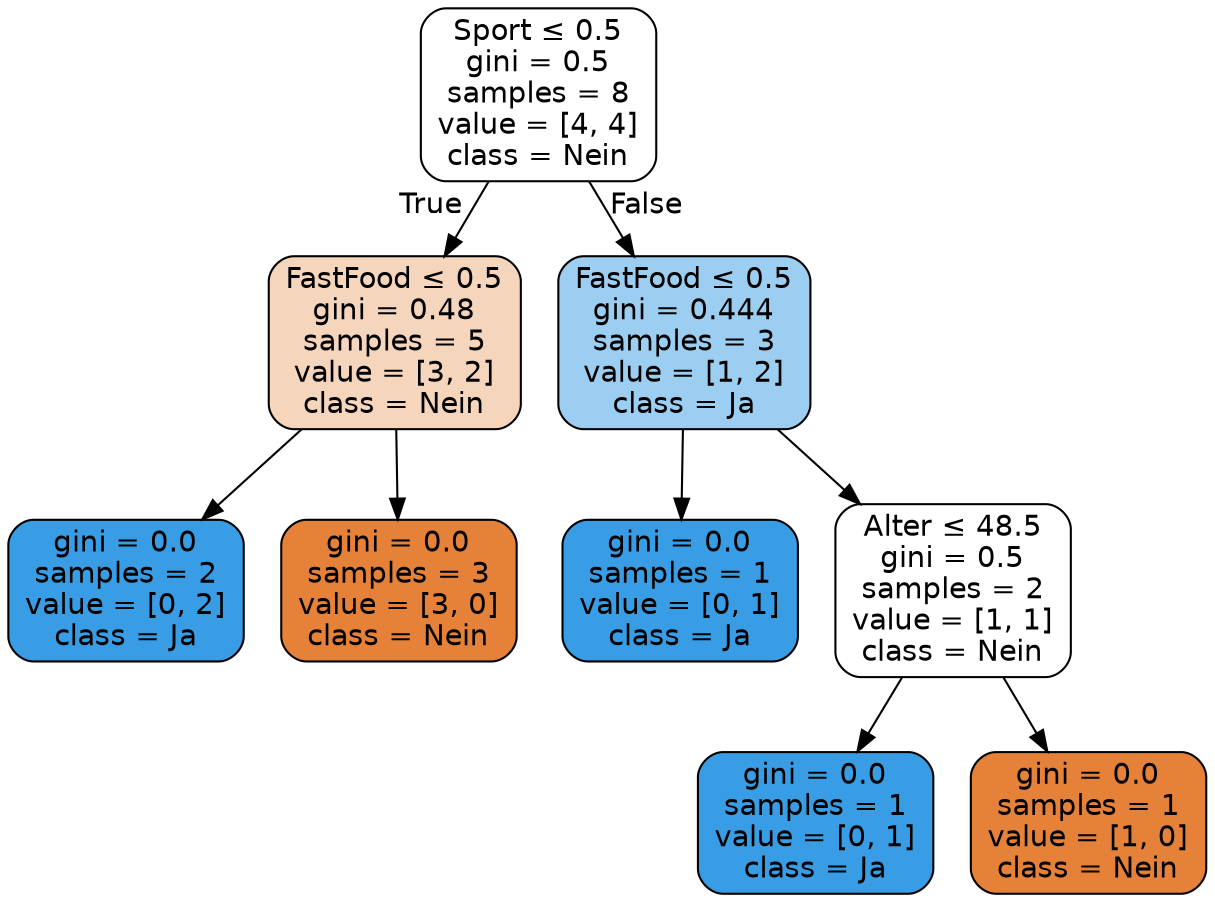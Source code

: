 digraph Tree {
node [shape=box, style="filled, rounded", color="black", fontname=helvetica] ;
edge [fontname=helvetica] ;
0 [label=<Sport &le; 0.5<br/>gini = 0.5<br/>samples = 8<br/>value = [4, 4]<br/>class = Nein>, fillcolor="#e5813900"] ;
1 [label=<FastFood &le; 0.5<br/>gini = 0.48<br/>samples = 5<br/>value = [3, 2]<br/>class = Nein>, fillcolor="#e5813955"] ;
0 -> 1 [labeldistance=2.5, labelangle=45, headlabel="True"] ;
2 [label=<gini = 0.0<br/>samples = 2<br/>value = [0, 2]<br/>class = Ja>, fillcolor="#399de5ff"] ;
1 -> 2 ;
3 [label=<gini = 0.0<br/>samples = 3<br/>value = [3, 0]<br/>class = Nein>, fillcolor="#e58139ff"] ;
1 -> 3 ;
4 [label=<FastFood &le; 0.5<br/>gini = 0.444<br/>samples = 3<br/>value = [1, 2]<br/>class = Ja>, fillcolor="#399de57f"] ;
0 -> 4 [labeldistance=2.5, labelangle=-45, headlabel="False"] ;
5 [label=<gini = 0.0<br/>samples = 1<br/>value = [0, 1]<br/>class = Ja>, fillcolor="#399de5ff"] ;
4 -> 5 ;
6 [label=<Alter &le; 48.5<br/>gini = 0.5<br/>samples = 2<br/>value = [1, 1]<br/>class = Nein>, fillcolor="#e5813900"] ;
4 -> 6 ;
7 [label=<gini = 0.0<br/>samples = 1<br/>value = [0, 1]<br/>class = Ja>, fillcolor="#399de5ff"] ;
6 -> 7 ;
8 [label=<gini = 0.0<br/>samples = 1<br/>value = [1, 0]<br/>class = Nein>, fillcolor="#e58139ff"] ;
6 -> 8 ;
}